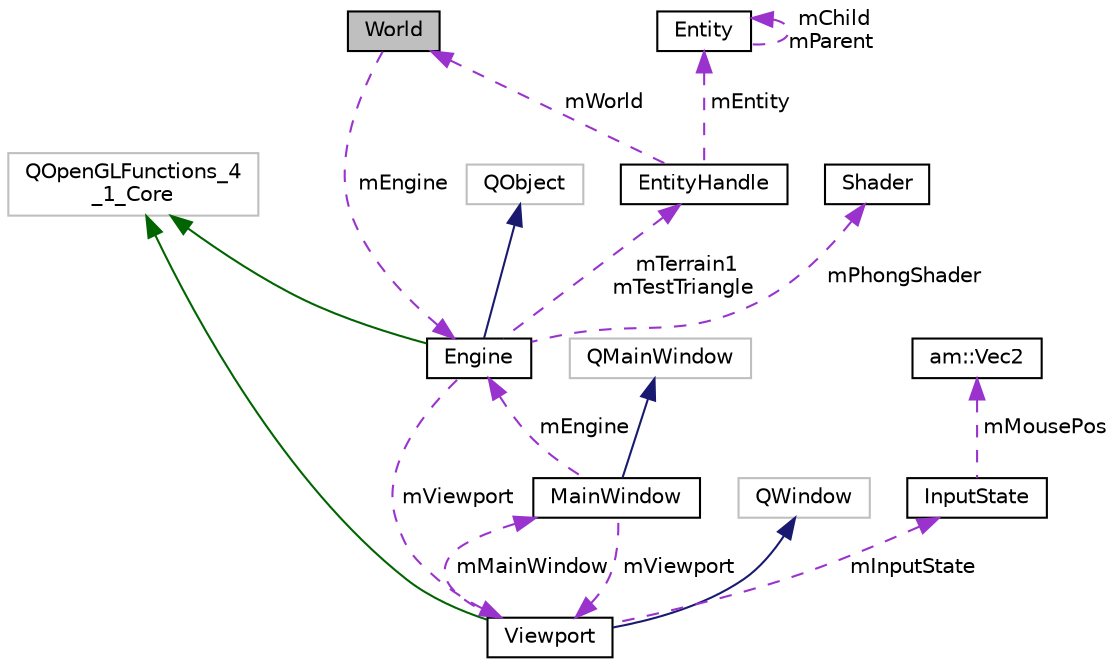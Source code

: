 digraph "World"
{
  edge [fontname="Helvetica",fontsize="10",labelfontname="Helvetica",labelfontsize="10"];
  node [fontname="Helvetica",fontsize="10",shape=record];
  Node1 [label="World",height=0.2,width=0.4,color="black", fillcolor="grey75", style="filled", fontcolor="black"];
  Node2 -> Node1 [dir="back",color="darkorchid3",fontsize="10",style="dashed",label=" mEngine" ,fontname="Helvetica"];
  Node2 [label="Engine",height=0.2,width=0.4,color="black", fillcolor="white", style="filled",URL="$class_engine.html"];
  Node3 -> Node2 [dir="back",color="midnightblue",fontsize="10",style="solid",fontname="Helvetica"];
  Node3 [label="QObject",height=0.2,width=0.4,color="grey75", fillcolor="white", style="filled"];
  Node4 -> Node2 [dir="back",color="darkgreen",fontsize="10",style="solid",fontname="Helvetica"];
  Node4 [label="QOpenGLFunctions_4\l_1_Core",height=0.2,width=0.4,color="grey75", fillcolor="white", style="filled"];
  Node5 -> Node2 [dir="back",color="darkorchid3",fontsize="10",style="dashed",label=" mTerrain1\nmTestTriangle" ,fontname="Helvetica"];
  Node5 [label="EntityHandle",height=0.2,width=0.4,color="black", fillcolor="white", style="filled",URL="$struct_entity_handle.html"];
  Node6 -> Node5 [dir="back",color="darkorchid3",fontsize="10",style="dashed",label=" mEntity" ,fontname="Helvetica"];
  Node6 [label="Entity",height=0.2,width=0.4,color="black", fillcolor="white", style="filled",URL="$struct_entity.html"];
  Node6 -> Node6 [dir="back",color="darkorchid3",fontsize="10",style="dashed",label=" mChild\nmParent" ,fontname="Helvetica"];
  Node1 -> Node5 [dir="back",color="darkorchid3",fontsize="10",style="dashed",label=" mWorld" ,fontname="Helvetica"];
  Node7 -> Node2 [dir="back",color="darkorchid3",fontsize="10",style="dashed",label=" mPhongShader" ,fontname="Helvetica"];
  Node7 [label="Shader",height=0.2,width=0.4,color="black", fillcolor="white", style="filled",URL="$class_shader.html"];
  Node8 -> Node2 [dir="back",color="darkorchid3",fontsize="10",style="dashed",label=" mViewport" ,fontname="Helvetica"];
  Node8 [label="Viewport",height=0.2,width=0.4,color="black", fillcolor="white", style="filled",URL="$class_viewport.html"];
  Node9 -> Node8 [dir="back",color="midnightblue",fontsize="10",style="solid",fontname="Helvetica"];
  Node9 [label="QWindow",height=0.2,width=0.4,color="grey75", fillcolor="white", style="filled"];
  Node4 -> Node8 [dir="back",color="darkgreen",fontsize="10",style="solid",fontname="Helvetica"];
  Node10 -> Node8 [dir="back",color="darkorchid3",fontsize="10",style="dashed",label=" mInputState" ,fontname="Helvetica"];
  Node10 [label="InputState",height=0.2,width=0.4,color="black", fillcolor="white", style="filled",URL="$struct_input_state.html"];
  Node11 -> Node10 [dir="back",color="darkorchid3",fontsize="10",style="dashed",label=" mMousePos" ,fontname="Helvetica"];
  Node11 [label="am::Vec2",height=0.2,width=0.4,color="black", fillcolor="white", style="filled",URL="$structam_1_1_vec2.html"];
  Node12 -> Node8 [dir="back",color="darkorchid3",fontsize="10",style="dashed",label=" mMainWindow" ,fontname="Helvetica"];
  Node12 [label="MainWindow",height=0.2,width=0.4,color="black", fillcolor="white", style="filled",URL="$class_main_window.html"];
  Node13 -> Node12 [dir="back",color="midnightblue",fontsize="10",style="solid",fontname="Helvetica"];
  Node13 [label="QMainWindow",height=0.2,width=0.4,color="grey75", fillcolor="white", style="filled"];
  Node2 -> Node12 [dir="back",color="darkorchid3",fontsize="10",style="dashed",label=" mEngine" ,fontname="Helvetica"];
  Node8 -> Node12 [dir="back",color="darkorchid3",fontsize="10",style="dashed",label=" mViewport" ,fontname="Helvetica"];
}
